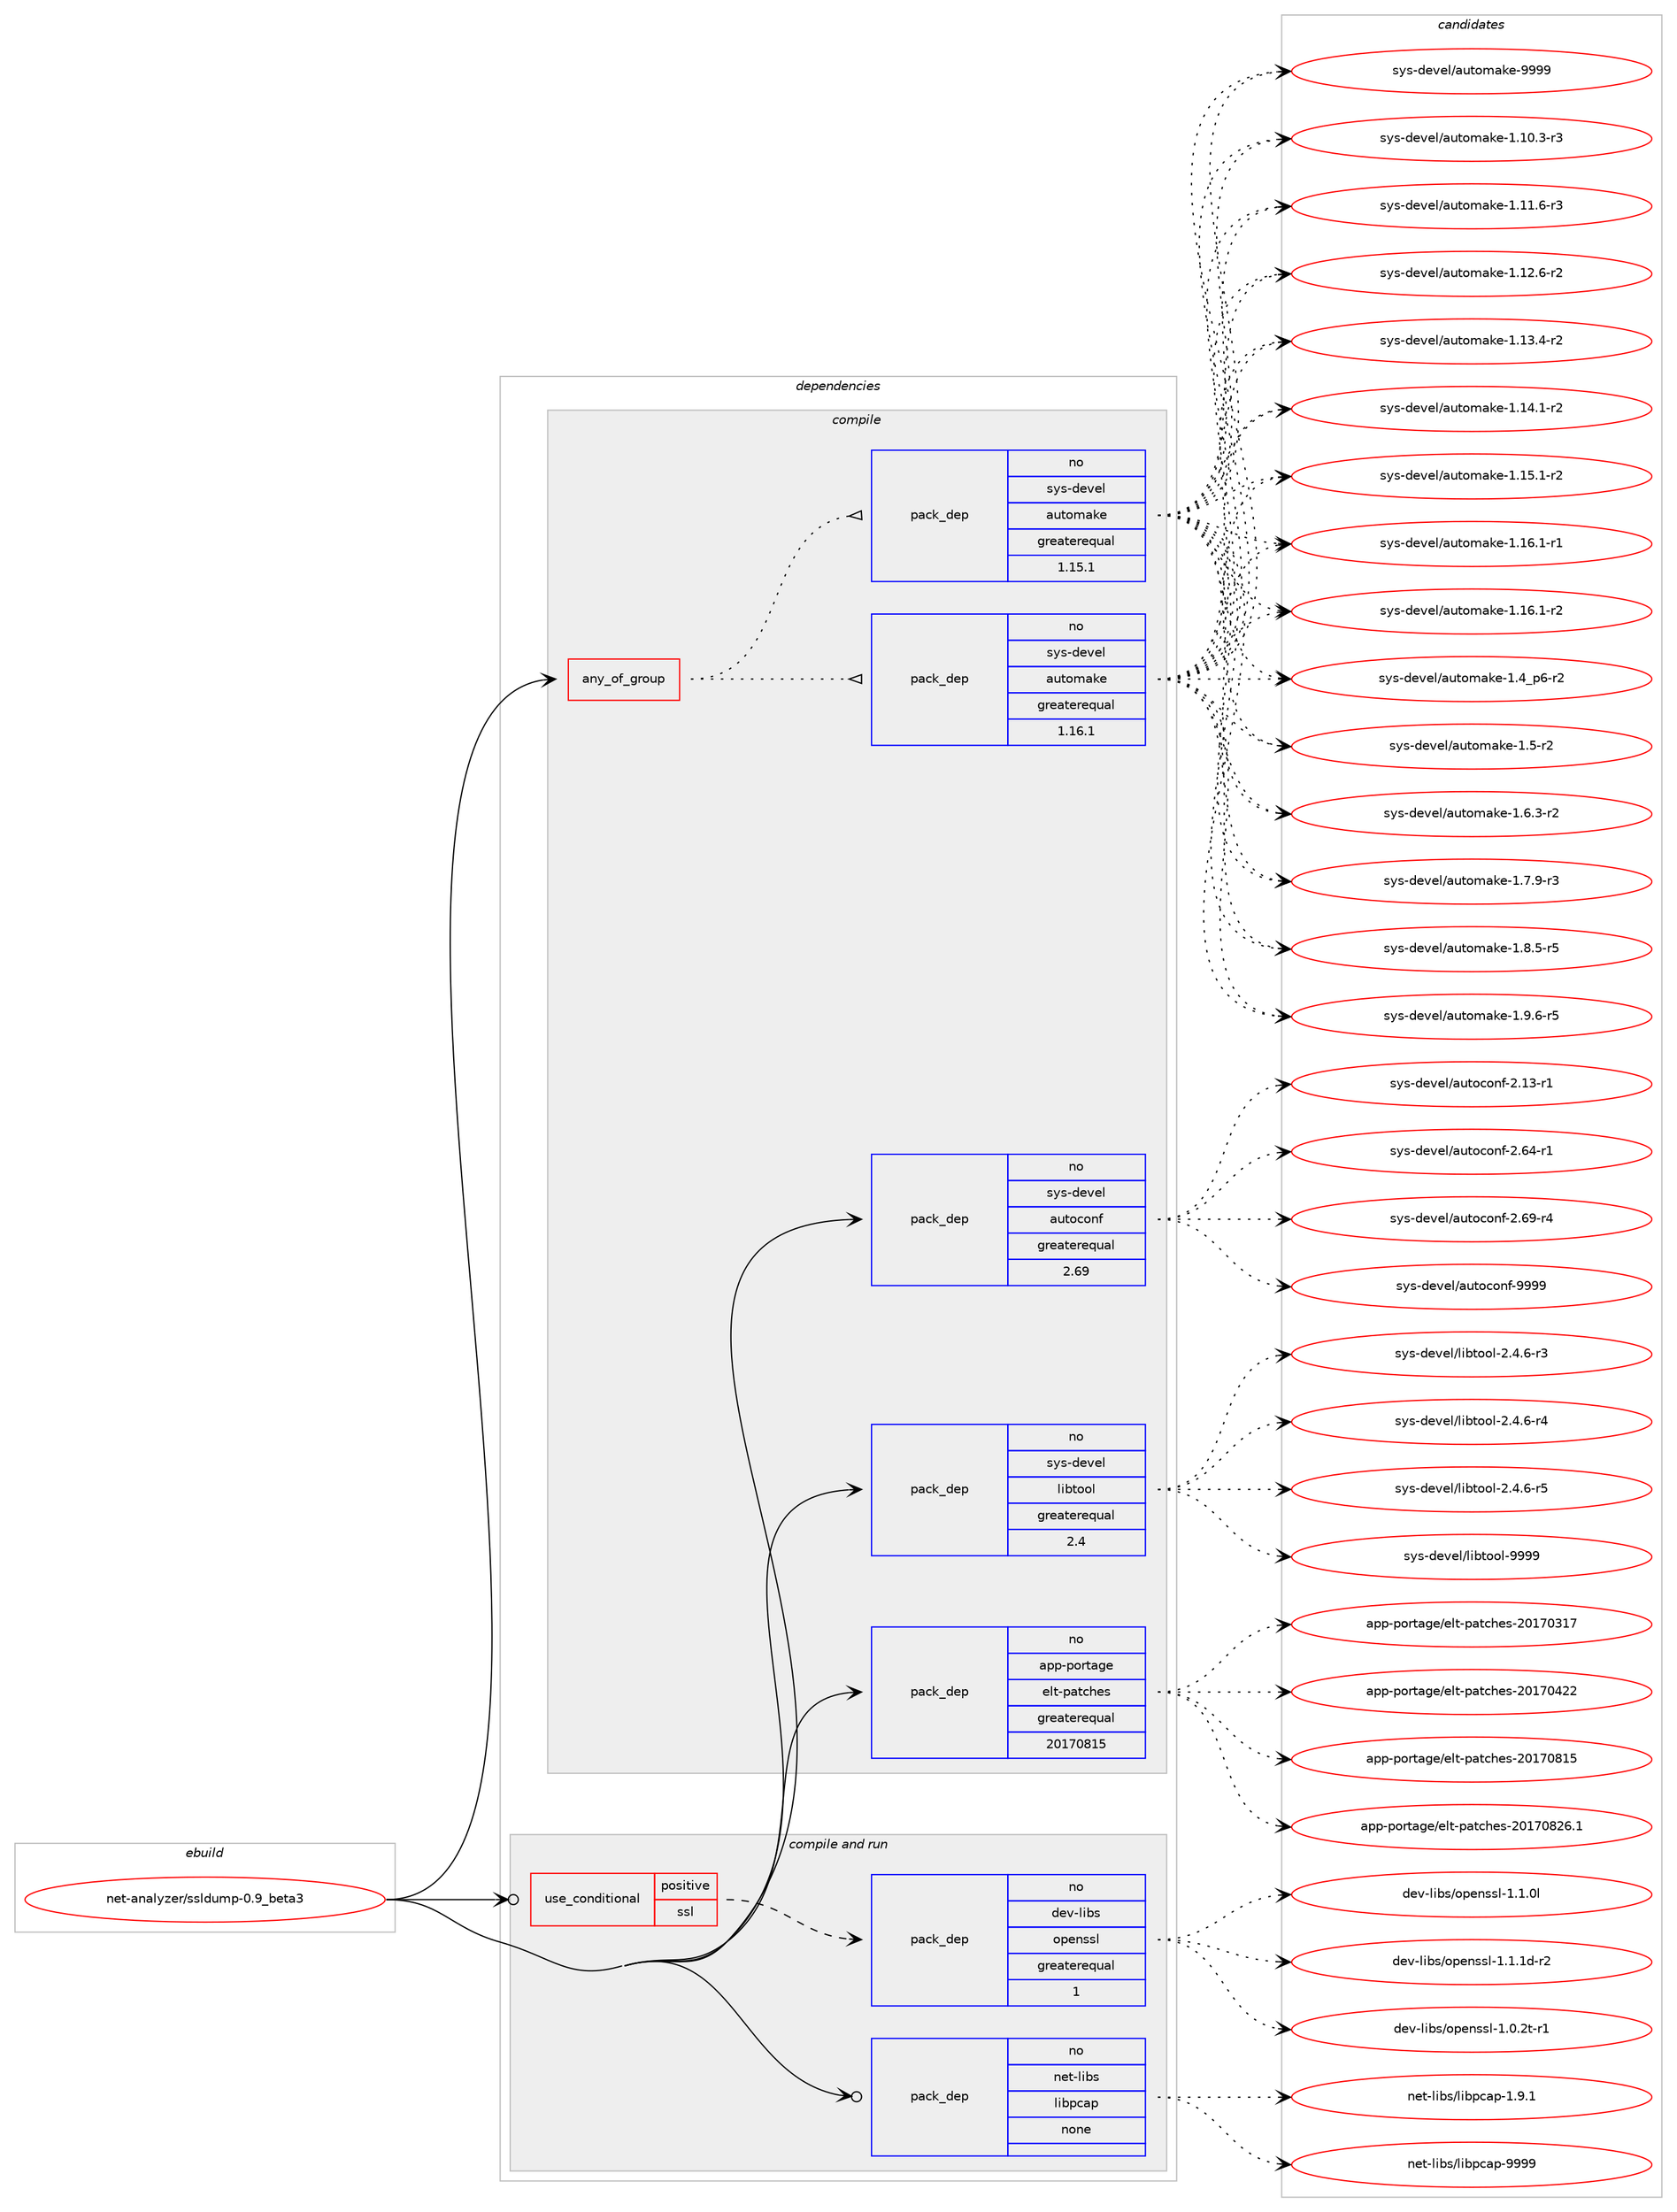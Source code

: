 digraph prolog {

# *************
# Graph options
# *************

newrank=true;
concentrate=true;
compound=true;
graph [rankdir=LR,fontname=Helvetica,fontsize=10,ranksep=1.5];#, ranksep=2.5, nodesep=0.2];
edge  [arrowhead=vee];
node  [fontname=Helvetica,fontsize=10];

# **********
# The ebuild
# **********

subgraph cluster_leftcol {
color=gray;
rank=same;
label=<<i>ebuild</i>>;
id [label="net-analyzer/ssldump-0.9_beta3", color=red, width=4, href="../net-analyzer/ssldump-0.9_beta3.svg"];
}

# ****************
# The dependencies
# ****************

subgraph cluster_midcol {
color=gray;
label=<<i>dependencies</i>>;
subgraph cluster_compile {
fillcolor="#eeeeee";
style=filled;
label=<<i>compile</i>>;
subgraph any13818 {
dependency816110 [label=<<TABLE BORDER="0" CELLBORDER="1" CELLSPACING="0" CELLPADDING="4"><TR><TD CELLPADDING="10">any_of_group</TD></TR></TABLE>>, shape=none, color=red];subgraph pack603302 {
dependency816111 [label=<<TABLE BORDER="0" CELLBORDER="1" CELLSPACING="0" CELLPADDING="4" WIDTH="220"><TR><TD ROWSPAN="6" CELLPADDING="30">pack_dep</TD></TR><TR><TD WIDTH="110">no</TD></TR><TR><TD>sys-devel</TD></TR><TR><TD>automake</TD></TR><TR><TD>greaterequal</TD></TR><TR><TD>1.16.1</TD></TR></TABLE>>, shape=none, color=blue];
}
dependency816110:e -> dependency816111:w [weight=20,style="dotted",arrowhead="oinv"];
subgraph pack603303 {
dependency816112 [label=<<TABLE BORDER="0" CELLBORDER="1" CELLSPACING="0" CELLPADDING="4" WIDTH="220"><TR><TD ROWSPAN="6" CELLPADDING="30">pack_dep</TD></TR><TR><TD WIDTH="110">no</TD></TR><TR><TD>sys-devel</TD></TR><TR><TD>automake</TD></TR><TR><TD>greaterequal</TD></TR><TR><TD>1.15.1</TD></TR></TABLE>>, shape=none, color=blue];
}
dependency816110:e -> dependency816112:w [weight=20,style="dotted",arrowhead="oinv"];
}
id:e -> dependency816110:w [weight=20,style="solid",arrowhead="vee"];
subgraph pack603304 {
dependency816113 [label=<<TABLE BORDER="0" CELLBORDER="1" CELLSPACING="0" CELLPADDING="4" WIDTH="220"><TR><TD ROWSPAN="6" CELLPADDING="30">pack_dep</TD></TR><TR><TD WIDTH="110">no</TD></TR><TR><TD>app-portage</TD></TR><TR><TD>elt-patches</TD></TR><TR><TD>greaterequal</TD></TR><TR><TD>20170815</TD></TR></TABLE>>, shape=none, color=blue];
}
id:e -> dependency816113:w [weight=20,style="solid",arrowhead="vee"];
subgraph pack603305 {
dependency816114 [label=<<TABLE BORDER="0" CELLBORDER="1" CELLSPACING="0" CELLPADDING="4" WIDTH="220"><TR><TD ROWSPAN="6" CELLPADDING="30">pack_dep</TD></TR><TR><TD WIDTH="110">no</TD></TR><TR><TD>sys-devel</TD></TR><TR><TD>autoconf</TD></TR><TR><TD>greaterequal</TD></TR><TR><TD>2.69</TD></TR></TABLE>>, shape=none, color=blue];
}
id:e -> dependency816114:w [weight=20,style="solid",arrowhead="vee"];
subgraph pack603306 {
dependency816115 [label=<<TABLE BORDER="0" CELLBORDER="1" CELLSPACING="0" CELLPADDING="4" WIDTH="220"><TR><TD ROWSPAN="6" CELLPADDING="30">pack_dep</TD></TR><TR><TD WIDTH="110">no</TD></TR><TR><TD>sys-devel</TD></TR><TR><TD>libtool</TD></TR><TR><TD>greaterequal</TD></TR><TR><TD>2.4</TD></TR></TABLE>>, shape=none, color=blue];
}
id:e -> dependency816115:w [weight=20,style="solid",arrowhead="vee"];
}
subgraph cluster_compileandrun {
fillcolor="#eeeeee";
style=filled;
label=<<i>compile and run</i>>;
subgraph cond198540 {
dependency816116 [label=<<TABLE BORDER="0" CELLBORDER="1" CELLSPACING="0" CELLPADDING="4"><TR><TD ROWSPAN="3" CELLPADDING="10">use_conditional</TD></TR><TR><TD>positive</TD></TR><TR><TD>ssl</TD></TR></TABLE>>, shape=none, color=red];
subgraph pack603307 {
dependency816117 [label=<<TABLE BORDER="0" CELLBORDER="1" CELLSPACING="0" CELLPADDING="4" WIDTH="220"><TR><TD ROWSPAN="6" CELLPADDING="30">pack_dep</TD></TR><TR><TD WIDTH="110">no</TD></TR><TR><TD>dev-libs</TD></TR><TR><TD>openssl</TD></TR><TR><TD>greaterequal</TD></TR><TR><TD>1</TD></TR></TABLE>>, shape=none, color=blue];
}
dependency816116:e -> dependency816117:w [weight=20,style="dashed",arrowhead="vee"];
}
id:e -> dependency816116:w [weight=20,style="solid",arrowhead="odotvee"];
subgraph pack603308 {
dependency816118 [label=<<TABLE BORDER="0" CELLBORDER="1" CELLSPACING="0" CELLPADDING="4" WIDTH="220"><TR><TD ROWSPAN="6" CELLPADDING="30">pack_dep</TD></TR><TR><TD WIDTH="110">no</TD></TR><TR><TD>net-libs</TD></TR><TR><TD>libpcap</TD></TR><TR><TD>none</TD></TR><TR><TD></TD></TR></TABLE>>, shape=none, color=blue];
}
id:e -> dependency816118:w [weight=20,style="solid",arrowhead="odotvee"];
}
subgraph cluster_run {
fillcolor="#eeeeee";
style=filled;
label=<<i>run</i>>;
}
}

# **************
# The candidates
# **************

subgraph cluster_choices {
rank=same;
color=gray;
label=<<i>candidates</i>>;

subgraph choice603302 {
color=black;
nodesep=1;
choice11512111545100101118101108479711711611110997107101454946494846514511451 [label="sys-devel/automake-1.10.3-r3", color=red, width=4,href="../sys-devel/automake-1.10.3-r3.svg"];
choice11512111545100101118101108479711711611110997107101454946494946544511451 [label="sys-devel/automake-1.11.6-r3", color=red, width=4,href="../sys-devel/automake-1.11.6-r3.svg"];
choice11512111545100101118101108479711711611110997107101454946495046544511450 [label="sys-devel/automake-1.12.6-r2", color=red, width=4,href="../sys-devel/automake-1.12.6-r2.svg"];
choice11512111545100101118101108479711711611110997107101454946495146524511450 [label="sys-devel/automake-1.13.4-r2", color=red, width=4,href="../sys-devel/automake-1.13.4-r2.svg"];
choice11512111545100101118101108479711711611110997107101454946495246494511450 [label="sys-devel/automake-1.14.1-r2", color=red, width=4,href="../sys-devel/automake-1.14.1-r2.svg"];
choice11512111545100101118101108479711711611110997107101454946495346494511450 [label="sys-devel/automake-1.15.1-r2", color=red, width=4,href="../sys-devel/automake-1.15.1-r2.svg"];
choice11512111545100101118101108479711711611110997107101454946495446494511449 [label="sys-devel/automake-1.16.1-r1", color=red, width=4,href="../sys-devel/automake-1.16.1-r1.svg"];
choice11512111545100101118101108479711711611110997107101454946495446494511450 [label="sys-devel/automake-1.16.1-r2", color=red, width=4,href="../sys-devel/automake-1.16.1-r2.svg"];
choice115121115451001011181011084797117116111109971071014549465295112544511450 [label="sys-devel/automake-1.4_p6-r2", color=red, width=4,href="../sys-devel/automake-1.4_p6-r2.svg"];
choice11512111545100101118101108479711711611110997107101454946534511450 [label="sys-devel/automake-1.5-r2", color=red, width=4,href="../sys-devel/automake-1.5-r2.svg"];
choice115121115451001011181011084797117116111109971071014549465446514511450 [label="sys-devel/automake-1.6.3-r2", color=red, width=4,href="../sys-devel/automake-1.6.3-r2.svg"];
choice115121115451001011181011084797117116111109971071014549465546574511451 [label="sys-devel/automake-1.7.9-r3", color=red, width=4,href="../sys-devel/automake-1.7.9-r3.svg"];
choice115121115451001011181011084797117116111109971071014549465646534511453 [label="sys-devel/automake-1.8.5-r5", color=red, width=4,href="../sys-devel/automake-1.8.5-r5.svg"];
choice115121115451001011181011084797117116111109971071014549465746544511453 [label="sys-devel/automake-1.9.6-r5", color=red, width=4,href="../sys-devel/automake-1.9.6-r5.svg"];
choice115121115451001011181011084797117116111109971071014557575757 [label="sys-devel/automake-9999", color=red, width=4,href="../sys-devel/automake-9999.svg"];
dependency816111:e -> choice11512111545100101118101108479711711611110997107101454946494846514511451:w [style=dotted,weight="100"];
dependency816111:e -> choice11512111545100101118101108479711711611110997107101454946494946544511451:w [style=dotted,weight="100"];
dependency816111:e -> choice11512111545100101118101108479711711611110997107101454946495046544511450:w [style=dotted,weight="100"];
dependency816111:e -> choice11512111545100101118101108479711711611110997107101454946495146524511450:w [style=dotted,weight="100"];
dependency816111:e -> choice11512111545100101118101108479711711611110997107101454946495246494511450:w [style=dotted,weight="100"];
dependency816111:e -> choice11512111545100101118101108479711711611110997107101454946495346494511450:w [style=dotted,weight="100"];
dependency816111:e -> choice11512111545100101118101108479711711611110997107101454946495446494511449:w [style=dotted,weight="100"];
dependency816111:e -> choice11512111545100101118101108479711711611110997107101454946495446494511450:w [style=dotted,weight="100"];
dependency816111:e -> choice115121115451001011181011084797117116111109971071014549465295112544511450:w [style=dotted,weight="100"];
dependency816111:e -> choice11512111545100101118101108479711711611110997107101454946534511450:w [style=dotted,weight="100"];
dependency816111:e -> choice115121115451001011181011084797117116111109971071014549465446514511450:w [style=dotted,weight="100"];
dependency816111:e -> choice115121115451001011181011084797117116111109971071014549465546574511451:w [style=dotted,weight="100"];
dependency816111:e -> choice115121115451001011181011084797117116111109971071014549465646534511453:w [style=dotted,weight="100"];
dependency816111:e -> choice115121115451001011181011084797117116111109971071014549465746544511453:w [style=dotted,weight="100"];
dependency816111:e -> choice115121115451001011181011084797117116111109971071014557575757:w [style=dotted,weight="100"];
}
subgraph choice603303 {
color=black;
nodesep=1;
choice11512111545100101118101108479711711611110997107101454946494846514511451 [label="sys-devel/automake-1.10.3-r3", color=red, width=4,href="../sys-devel/automake-1.10.3-r3.svg"];
choice11512111545100101118101108479711711611110997107101454946494946544511451 [label="sys-devel/automake-1.11.6-r3", color=red, width=4,href="../sys-devel/automake-1.11.6-r3.svg"];
choice11512111545100101118101108479711711611110997107101454946495046544511450 [label="sys-devel/automake-1.12.6-r2", color=red, width=4,href="../sys-devel/automake-1.12.6-r2.svg"];
choice11512111545100101118101108479711711611110997107101454946495146524511450 [label="sys-devel/automake-1.13.4-r2", color=red, width=4,href="../sys-devel/automake-1.13.4-r2.svg"];
choice11512111545100101118101108479711711611110997107101454946495246494511450 [label="sys-devel/automake-1.14.1-r2", color=red, width=4,href="../sys-devel/automake-1.14.1-r2.svg"];
choice11512111545100101118101108479711711611110997107101454946495346494511450 [label="sys-devel/automake-1.15.1-r2", color=red, width=4,href="../sys-devel/automake-1.15.1-r2.svg"];
choice11512111545100101118101108479711711611110997107101454946495446494511449 [label="sys-devel/automake-1.16.1-r1", color=red, width=4,href="../sys-devel/automake-1.16.1-r1.svg"];
choice11512111545100101118101108479711711611110997107101454946495446494511450 [label="sys-devel/automake-1.16.1-r2", color=red, width=4,href="../sys-devel/automake-1.16.1-r2.svg"];
choice115121115451001011181011084797117116111109971071014549465295112544511450 [label="sys-devel/automake-1.4_p6-r2", color=red, width=4,href="../sys-devel/automake-1.4_p6-r2.svg"];
choice11512111545100101118101108479711711611110997107101454946534511450 [label="sys-devel/automake-1.5-r2", color=red, width=4,href="../sys-devel/automake-1.5-r2.svg"];
choice115121115451001011181011084797117116111109971071014549465446514511450 [label="sys-devel/automake-1.6.3-r2", color=red, width=4,href="../sys-devel/automake-1.6.3-r2.svg"];
choice115121115451001011181011084797117116111109971071014549465546574511451 [label="sys-devel/automake-1.7.9-r3", color=red, width=4,href="../sys-devel/automake-1.7.9-r3.svg"];
choice115121115451001011181011084797117116111109971071014549465646534511453 [label="sys-devel/automake-1.8.5-r5", color=red, width=4,href="../sys-devel/automake-1.8.5-r5.svg"];
choice115121115451001011181011084797117116111109971071014549465746544511453 [label="sys-devel/automake-1.9.6-r5", color=red, width=4,href="../sys-devel/automake-1.9.6-r5.svg"];
choice115121115451001011181011084797117116111109971071014557575757 [label="sys-devel/automake-9999", color=red, width=4,href="../sys-devel/automake-9999.svg"];
dependency816112:e -> choice11512111545100101118101108479711711611110997107101454946494846514511451:w [style=dotted,weight="100"];
dependency816112:e -> choice11512111545100101118101108479711711611110997107101454946494946544511451:w [style=dotted,weight="100"];
dependency816112:e -> choice11512111545100101118101108479711711611110997107101454946495046544511450:w [style=dotted,weight="100"];
dependency816112:e -> choice11512111545100101118101108479711711611110997107101454946495146524511450:w [style=dotted,weight="100"];
dependency816112:e -> choice11512111545100101118101108479711711611110997107101454946495246494511450:w [style=dotted,weight="100"];
dependency816112:e -> choice11512111545100101118101108479711711611110997107101454946495346494511450:w [style=dotted,weight="100"];
dependency816112:e -> choice11512111545100101118101108479711711611110997107101454946495446494511449:w [style=dotted,weight="100"];
dependency816112:e -> choice11512111545100101118101108479711711611110997107101454946495446494511450:w [style=dotted,weight="100"];
dependency816112:e -> choice115121115451001011181011084797117116111109971071014549465295112544511450:w [style=dotted,weight="100"];
dependency816112:e -> choice11512111545100101118101108479711711611110997107101454946534511450:w [style=dotted,weight="100"];
dependency816112:e -> choice115121115451001011181011084797117116111109971071014549465446514511450:w [style=dotted,weight="100"];
dependency816112:e -> choice115121115451001011181011084797117116111109971071014549465546574511451:w [style=dotted,weight="100"];
dependency816112:e -> choice115121115451001011181011084797117116111109971071014549465646534511453:w [style=dotted,weight="100"];
dependency816112:e -> choice115121115451001011181011084797117116111109971071014549465746544511453:w [style=dotted,weight="100"];
dependency816112:e -> choice115121115451001011181011084797117116111109971071014557575757:w [style=dotted,weight="100"];
}
subgraph choice603304 {
color=black;
nodesep=1;
choice97112112451121111141169710310147101108116451129711699104101115455048495548514955 [label="app-portage/elt-patches-20170317", color=red, width=4,href="../app-portage/elt-patches-20170317.svg"];
choice97112112451121111141169710310147101108116451129711699104101115455048495548525050 [label="app-portage/elt-patches-20170422", color=red, width=4,href="../app-portage/elt-patches-20170422.svg"];
choice97112112451121111141169710310147101108116451129711699104101115455048495548564953 [label="app-portage/elt-patches-20170815", color=red, width=4,href="../app-portage/elt-patches-20170815.svg"];
choice971121124511211111411697103101471011081164511297116991041011154550484955485650544649 [label="app-portage/elt-patches-20170826.1", color=red, width=4,href="../app-portage/elt-patches-20170826.1.svg"];
dependency816113:e -> choice97112112451121111141169710310147101108116451129711699104101115455048495548514955:w [style=dotted,weight="100"];
dependency816113:e -> choice97112112451121111141169710310147101108116451129711699104101115455048495548525050:w [style=dotted,weight="100"];
dependency816113:e -> choice97112112451121111141169710310147101108116451129711699104101115455048495548564953:w [style=dotted,weight="100"];
dependency816113:e -> choice971121124511211111411697103101471011081164511297116991041011154550484955485650544649:w [style=dotted,weight="100"];
}
subgraph choice603305 {
color=black;
nodesep=1;
choice1151211154510010111810110847971171161119911111010245504649514511449 [label="sys-devel/autoconf-2.13-r1", color=red, width=4,href="../sys-devel/autoconf-2.13-r1.svg"];
choice1151211154510010111810110847971171161119911111010245504654524511449 [label="sys-devel/autoconf-2.64-r1", color=red, width=4,href="../sys-devel/autoconf-2.64-r1.svg"];
choice1151211154510010111810110847971171161119911111010245504654574511452 [label="sys-devel/autoconf-2.69-r4", color=red, width=4,href="../sys-devel/autoconf-2.69-r4.svg"];
choice115121115451001011181011084797117116111991111101024557575757 [label="sys-devel/autoconf-9999", color=red, width=4,href="../sys-devel/autoconf-9999.svg"];
dependency816114:e -> choice1151211154510010111810110847971171161119911111010245504649514511449:w [style=dotted,weight="100"];
dependency816114:e -> choice1151211154510010111810110847971171161119911111010245504654524511449:w [style=dotted,weight="100"];
dependency816114:e -> choice1151211154510010111810110847971171161119911111010245504654574511452:w [style=dotted,weight="100"];
dependency816114:e -> choice115121115451001011181011084797117116111991111101024557575757:w [style=dotted,weight="100"];
}
subgraph choice603306 {
color=black;
nodesep=1;
choice1151211154510010111810110847108105981161111111084550465246544511451 [label="sys-devel/libtool-2.4.6-r3", color=red, width=4,href="../sys-devel/libtool-2.4.6-r3.svg"];
choice1151211154510010111810110847108105981161111111084550465246544511452 [label="sys-devel/libtool-2.4.6-r4", color=red, width=4,href="../sys-devel/libtool-2.4.6-r4.svg"];
choice1151211154510010111810110847108105981161111111084550465246544511453 [label="sys-devel/libtool-2.4.6-r5", color=red, width=4,href="../sys-devel/libtool-2.4.6-r5.svg"];
choice1151211154510010111810110847108105981161111111084557575757 [label="sys-devel/libtool-9999", color=red, width=4,href="../sys-devel/libtool-9999.svg"];
dependency816115:e -> choice1151211154510010111810110847108105981161111111084550465246544511451:w [style=dotted,weight="100"];
dependency816115:e -> choice1151211154510010111810110847108105981161111111084550465246544511452:w [style=dotted,weight="100"];
dependency816115:e -> choice1151211154510010111810110847108105981161111111084550465246544511453:w [style=dotted,weight="100"];
dependency816115:e -> choice1151211154510010111810110847108105981161111111084557575757:w [style=dotted,weight="100"];
}
subgraph choice603307 {
color=black;
nodesep=1;
choice1001011184510810598115471111121011101151151084549464846501164511449 [label="dev-libs/openssl-1.0.2t-r1", color=red, width=4,href="../dev-libs/openssl-1.0.2t-r1.svg"];
choice100101118451081059811547111112101110115115108454946494648108 [label="dev-libs/openssl-1.1.0l", color=red, width=4,href="../dev-libs/openssl-1.1.0l.svg"];
choice1001011184510810598115471111121011101151151084549464946491004511450 [label="dev-libs/openssl-1.1.1d-r2", color=red, width=4,href="../dev-libs/openssl-1.1.1d-r2.svg"];
dependency816117:e -> choice1001011184510810598115471111121011101151151084549464846501164511449:w [style=dotted,weight="100"];
dependency816117:e -> choice100101118451081059811547111112101110115115108454946494648108:w [style=dotted,weight="100"];
dependency816117:e -> choice1001011184510810598115471111121011101151151084549464946491004511450:w [style=dotted,weight="100"];
}
subgraph choice603308 {
color=black;
nodesep=1;
choice110101116451081059811547108105981129997112454946574649 [label="net-libs/libpcap-1.9.1", color=red, width=4,href="../net-libs/libpcap-1.9.1.svg"];
choice1101011164510810598115471081059811299971124557575757 [label="net-libs/libpcap-9999", color=red, width=4,href="../net-libs/libpcap-9999.svg"];
dependency816118:e -> choice110101116451081059811547108105981129997112454946574649:w [style=dotted,weight="100"];
dependency816118:e -> choice1101011164510810598115471081059811299971124557575757:w [style=dotted,weight="100"];
}
}

}
